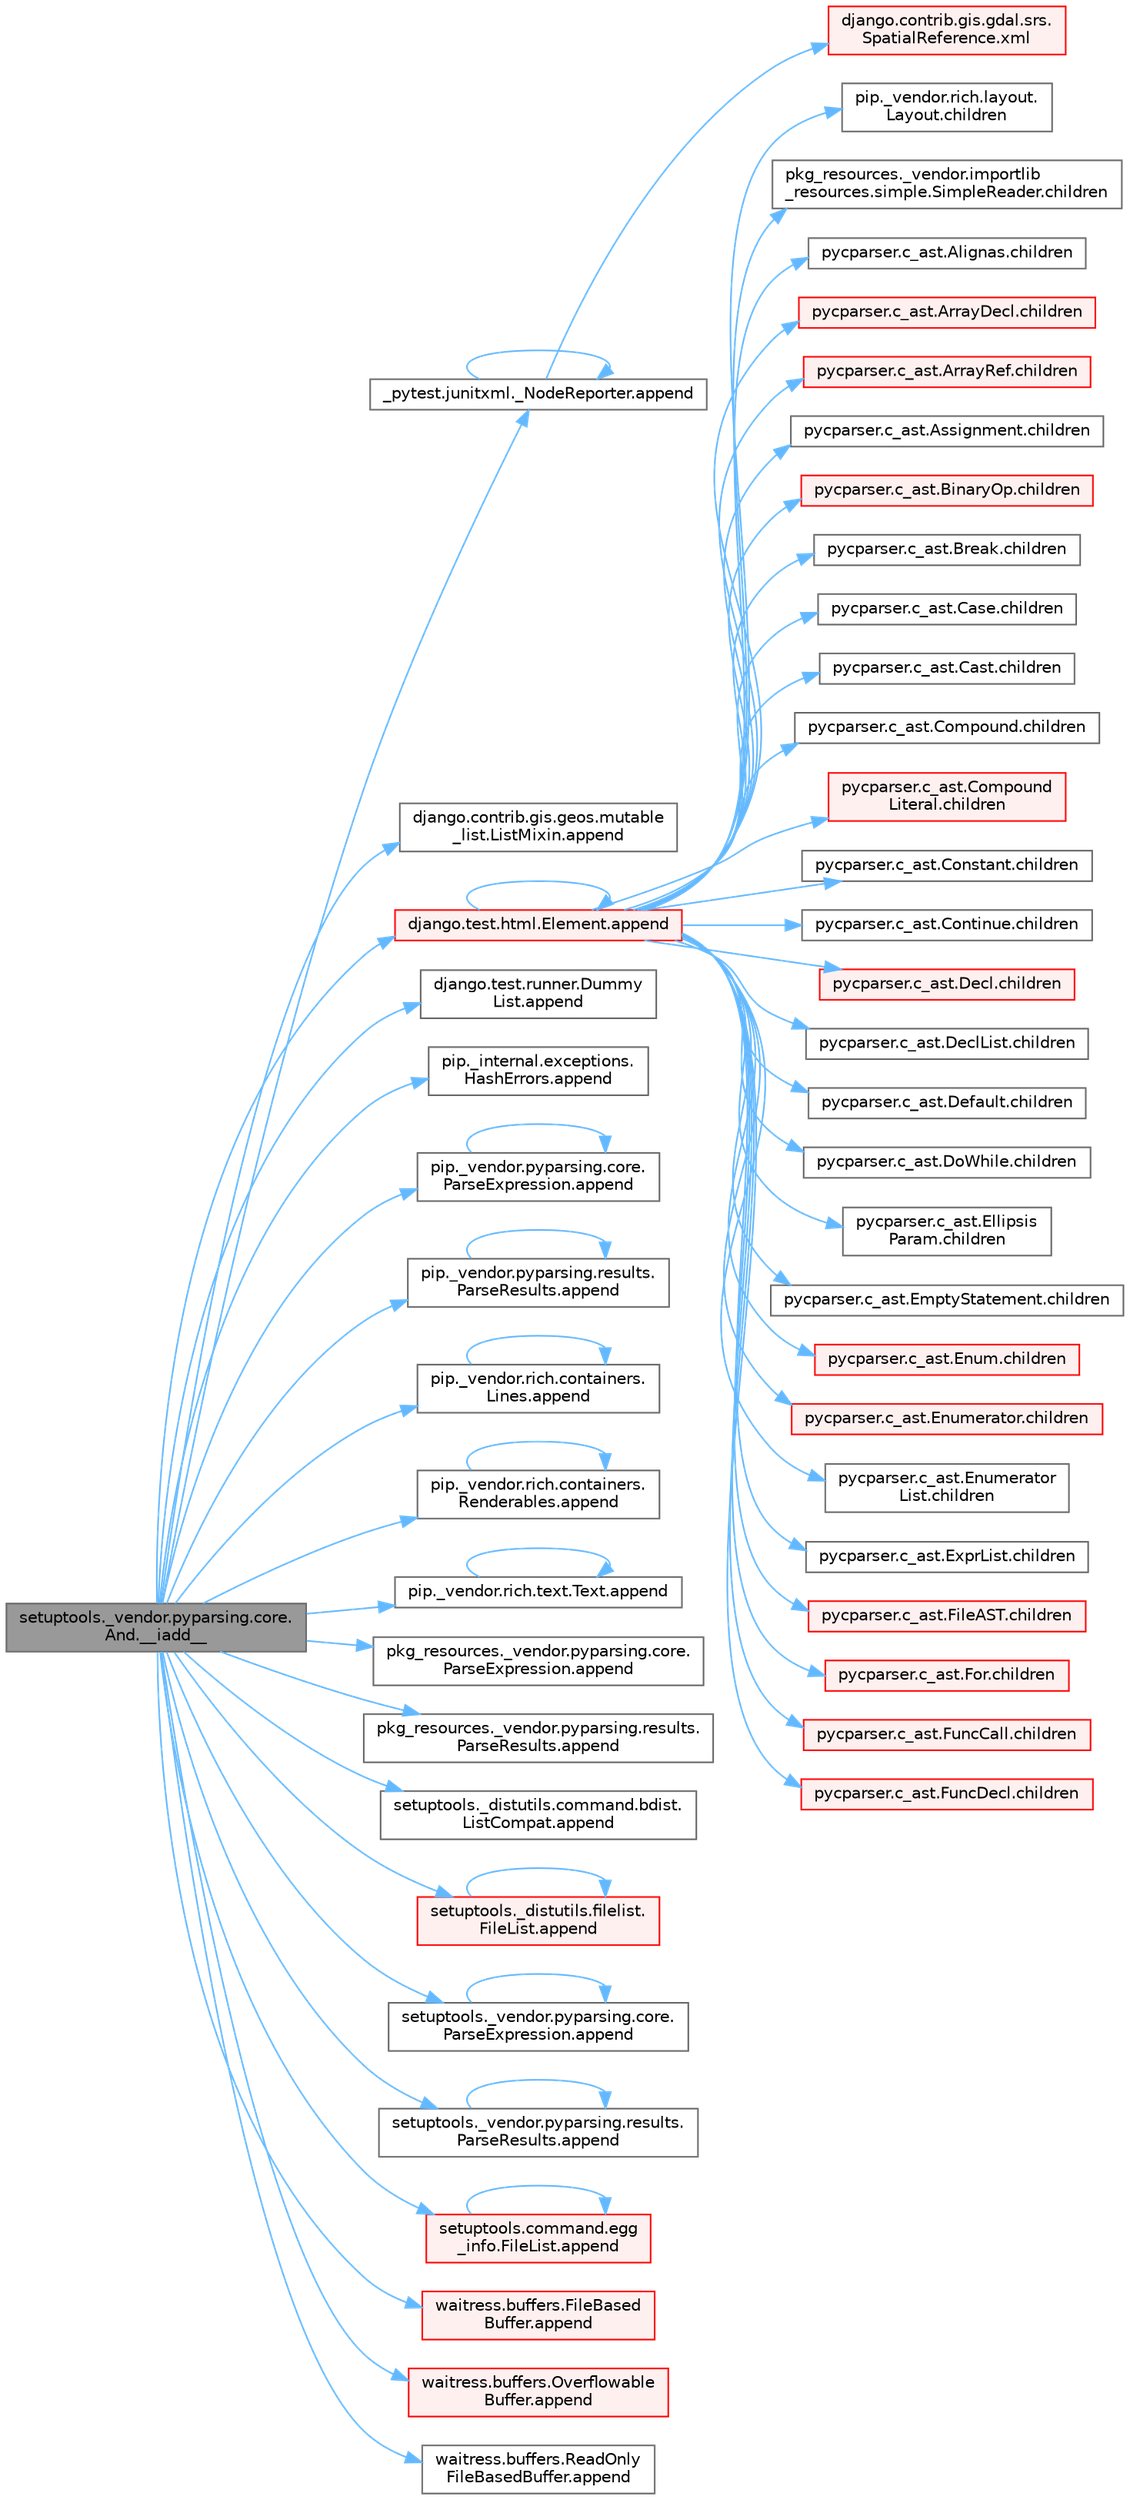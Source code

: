 digraph "setuptools._vendor.pyparsing.core.And.__iadd__"
{
 // LATEX_PDF_SIZE
  bgcolor="transparent";
  edge [fontname=Helvetica,fontsize=10,labelfontname=Helvetica,labelfontsize=10];
  node [fontname=Helvetica,fontsize=10,shape=box,height=0.2,width=0.4];
  rankdir="LR";
  Node1 [id="Node000001",label="setuptools._vendor.pyparsing.core.\lAnd.__iadd__",height=0.2,width=0.4,color="gray40", fillcolor="grey60", style="filled", fontcolor="black",tooltip=" "];
  Node1 -> Node2 [id="edge1_Node000001_Node000002",color="steelblue1",style="solid",tooltip=" "];
  Node2 [id="Node000002",label="_pytest.junitxml._NodeReporter.append",height=0.2,width=0.4,color="grey40", fillcolor="white", style="filled",URL="$class__pytest_1_1junitxml_1_1___node_reporter.html#a0d3785f487e93f5ad0249ca59e7bda5e",tooltip=" "];
  Node2 -> Node2 [id="edge2_Node000002_Node000002",color="steelblue1",style="solid",tooltip=" "];
  Node2 -> Node3 [id="edge3_Node000002_Node000003",color="steelblue1",style="solid",tooltip=" "];
  Node3 [id="Node000003",label="django.contrib.gis.gdal.srs.\lSpatialReference.xml",height=0.2,width=0.4,color="red", fillcolor="#FFF0F0", style="filled",URL="$classdjango_1_1contrib_1_1gis_1_1gdal_1_1srs_1_1_spatial_reference.html#a909d3c8bdf1de4ad7b231b87bb4dd664",tooltip=" "];
  Node1 -> Node7 [id="edge4_Node000001_Node000007",color="steelblue1",style="solid",tooltip=" "];
  Node7 [id="Node000007",label="django.contrib.gis.geos.mutable\l_list.ListMixin.append",height=0.2,width=0.4,color="grey40", fillcolor="white", style="filled",URL="$classdjango_1_1contrib_1_1gis_1_1geos_1_1mutable__list_1_1_list_mixin.html#a6e588a3294ea051832ff78d8944c4158",tooltip=" "];
  Node1 -> Node8 [id="edge5_Node000001_Node000008",color="steelblue1",style="solid",tooltip=" "];
  Node8 [id="Node000008",label="django.test.html.Element.append",height=0.2,width=0.4,color="red", fillcolor="#FFF0F0", style="filled",URL="$classdjango_1_1test_1_1html_1_1_element.html#a777b8a687c36ca1eae49eabec1963e0c",tooltip=" "];
  Node8 -> Node8 [id="edge6_Node000008_Node000008",color="steelblue1",style="solid",tooltip=" "];
  Node8 -> Node9 [id="edge7_Node000008_Node000009",color="steelblue1",style="solid",tooltip=" "];
  Node9 [id="Node000009",label="pip._vendor.rich.layout.\lLayout.children",height=0.2,width=0.4,color="grey40", fillcolor="white", style="filled",URL="$classpip_1_1__vendor_1_1rich_1_1layout_1_1_layout.html#a60c722fa3c691866d7f63f31252aa0b4",tooltip=" "];
  Node8 -> Node10 [id="edge8_Node000008_Node000010",color="steelblue1",style="solid",tooltip=" "];
  Node10 [id="Node000010",label="pkg_resources._vendor.importlib\l_resources.simple.SimpleReader.children",height=0.2,width=0.4,color="grey40", fillcolor="white", style="filled",URL="$classpkg__resources_1_1__vendor_1_1importlib__resources_1_1simple_1_1_simple_reader.html#a50c83373cfef9833d0f1ff34953802eb",tooltip=" "];
  Node8 -> Node11 [id="edge9_Node000008_Node000011",color="steelblue1",style="solid",tooltip=" "];
  Node11 [id="Node000011",label="pycparser.c_ast.Alignas.children",height=0.2,width=0.4,color="grey40", fillcolor="white", style="filled",URL="$classpycparser_1_1c__ast_1_1_alignas.html#aa2e054435ca3f8fe9b118b38e195bbbe",tooltip=" "];
  Node8 -> Node12 [id="edge10_Node000008_Node000012",color="steelblue1",style="solid",tooltip=" "];
  Node12 [id="Node000012",label="pycparser.c_ast.ArrayDecl.children",height=0.2,width=0.4,color="red", fillcolor="#FFF0F0", style="filled",URL="$classpycparser_1_1c__ast_1_1_array_decl.html#a91e13314016d59050744567fc35aa17b",tooltip=" "];
  Node8 -> Node20 [id="edge11_Node000008_Node000020",color="steelblue1",style="solid",tooltip=" "];
  Node20 [id="Node000020",label="pycparser.c_ast.ArrayRef.children",height=0.2,width=0.4,color="red", fillcolor="#FFF0F0", style="filled",URL="$classpycparser_1_1c__ast_1_1_array_ref.html#a1fdda8fe4200afc499724b1a65c1cd09",tooltip=" "];
  Node8 -> Node1946 [id="edge12_Node000008_Node001946",color="steelblue1",style="solid",tooltip=" "];
  Node1946 [id="Node001946",label="pycparser.c_ast.Assignment.children",height=0.2,width=0.4,color="grey40", fillcolor="white", style="filled",URL="$classpycparser_1_1c__ast_1_1_assignment.html#a9fc5fed38534702775cf4f15ec8cbb36",tooltip=" "];
  Node8 -> Node1947 [id="edge13_Node000008_Node001947",color="steelblue1",style="solid",tooltip=" "];
  Node1947 [id="Node001947",label="pycparser.c_ast.BinaryOp.children",height=0.2,width=0.4,color="red", fillcolor="#FFF0F0", style="filled",URL="$classpycparser_1_1c__ast_1_1_binary_op.html#aaed16ff8b93549285393aa560178f658",tooltip=" "];
  Node8 -> Node1952 [id="edge14_Node000008_Node001952",color="steelblue1",style="solid",tooltip=" "];
  Node1952 [id="Node001952",label="pycparser.c_ast.Break.children",height=0.2,width=0.4,color="grey40", fillcolor="white", style="filled",URL="$classpycparser_1_1c__ast_1_1_break.html#a4d7323719d7d852aa54dcb0897ac889f",tooltip=" "];
  Node8 -> Node1953 [id="edge15_Node000008_Node001953",color="steelblue1",style="solid",tooltip=" "];
  Node1953 [id="Node001953",label="pycparser.c_ast.Case.children",height=0.2,width=0.4,color="grey40", fillcolor="white", style="filled",URL="$classpycparser_1_1c__ast_1_1_case.html#ac4c62d0170da363ac8df6e481e3ddeca",tooltip=" "];
  Node8 -> Node1954 [id="edge16_Node000008_Node001954",color="steelblue1",style="solid",tooltip=" "];
  Node1954 [id="Node001954",label="pycparser.c_ast.Cast.children",height=0.2,width=0.4,color="grey40", fillcolor="white", style="filled",URL="$classpycparser_1_1c__ast_1_1_cast.html#a76ec94447b227f7fb01334eb0eeda11a",tooltip=" "];
  Node8 -> Node1955 [id="edge17_Node000008_Node001955",color="steelblue1",style="solid",tooltip=" "];
  Node1955 [id="Node001955",label="pycparser.c_ast.Compound.children",height=0.2,width=0.4,color="grey40", fillcolor="white", style="filled",URL="$classpycparser_1_1c__ast_1_1_compound.html#ad8e8b08f842ea2876f0de92889f470f9",tooltip=" "];
  Node8 -> Node1956 [id="edge18_Node000008_Node001956",color="steelblue1",style="solid",tooltip=" "];
  Node1956 [id="Node001956",label="pycparser.c_ast.Compound\lLiteral.children",height=0.2,width=0.4,color="red", fillcolor="#FFF0F0", style="filled",URL="$classpycparser_1_1c__ast_1_1_compound_literal.html#a6ff6a9f355d70c79e2e3b602b88bfef6",tooltip=" "];
  Node8 -> Node1960 [id="edge19_Node000008_Node001960",color="steelblue1",style="solid",tooltip=" "];
  Node1960 [id="Node001960",label="pycparser.c_ast.Constant.children",height=0.2,width=0.4,color="grey40", fillcolor="white", style="filled",URL="$classpycparser_1_1c__ast_1_1_constant.html#ac11e243b0aa748bc5aa59c98a864968b",tooltip=" "];
  Node8 -> Node1961 [id="edge20_Node000008_Node001961",color="steelblue1",style="solid",tooltip=" "];
  Node1961 [id="Node001961",label="pycparser.c_ast.Continue.children",height=0.2,width=0.4,color="grey40", fillcolor="white", style="filled",URL="$classpycparser_1_1c__ast_1_1_continue.html#af4883146c55a12c840448ce61801ed7b",tooltip=" "];
  Node8 -> Node1962 [id="edge21_Node000008_Node001962",color="steelblue1",style="solid",tooltip=" "];
  Node1962 [id="Node001962",label="pycparser.c_ast.Decl.children",height=0.2,width=0.4,color="red", fillcolor="#FFF0F0", style="filled",URL="$classpycparser_1_1c__ast_1_1_decl.html#a5daf2f7d33fdaa47905df497ebeaa745",tooltip=" "];
  Node8 -> Node1963 [id="edge22_Node000008_Node001963",color="steelblue1",style="solid",tooltip=" "];
  Node1963 [id="Node001963",label="pycparser.c_ast.DeclList.children",height=0.2,width=0.4,color="grey40", fillcolor="white", style="filled",URL="$classpycparser_1_1c__ast_1_1_decl_list.html#abb53331b88791d8cecb6995473c6a9d8",tooltip=" "];
  Node8 -> Node1964 [id="edge23_Node000008_Node001964",color="steelblue1",style="solid",tooltip=" "];
  Node1964 [id="Node001964",label="pycparser.c_ast.Default.children",height=0.2,width=0.4,color="grey40", fillcolor="white", style="filled",URL="$classpycparser_1_1c__ast_1_1_default.html#a81db6b788bda09133309893a002cec3e",tooltip=" "];
  Node8 -> Node1965 [id="edge24_Node000008_Node001965",color="steelblue1",style="solid",tooltip=" "];
  Node1965 [id="Node001965",label="pycparser.c_ast.DoWhile.children",height=0.2,width=0.4,color="grey40", fillcolor="white", style="filled",URL="$classpycparser_1_1c__ast_1_1_do_while.html#ac3b2e65e840a84727342e16c605b5cee",tooltip=" "];
  Node8 -> Node1966 [id="edge25_Node000008_Node001966",color="steelblue1",style="solid",tooltip=" "];
  Node1966 [id="Node001966",label="pycparser.c_ast.Ellipsis\lParam.children",height=0.2,width=0.4,color="grey40", fillcolor="white", style="filled",URL="$classpycparser_1_1c__ast_1_1_ellipsis_param.html#a3dc6f2a51fdba94c25d85c0c88debefa",tooltip=" "];
  Node8 -> Node1967 [id="edge26_Node000008_Node001967",color="steelblue1",style="solid",tooltip=" "];
  Node1967 [id="Node001967",label="pycparser.c_ast.EmptyStatement.children",height=0.2,width=0.4,color="grey40", fillcolor="white", style="filled",URL="$classpycparser_1_1c__ast_1_1_empty_statement.html#a77a86a9f117153a8bea24688041f48bd",tooltip=" "];
  Node8 -> Node1968 [id="edge27_Node000008_Node001968",color="steelblue1",style="solid",tooltip=" "];
  Node1968 [id="Node001968",label="pycparser.c_ast.Enum.children",height=0.2,width=0.4,color="red", fillcolor="#FFF0F0", style="filled",URL="$classpycparser_1_1c__ast_1_1_enum.html#a7a63e81ed8ae813ea8db365d05a67649",tooltip=" "];
  Node8 -> Node1982 [id="edge28_Node000008_Node001982",color="steelblue1",style="solid",tooltip=" "];
  Node1982 [id="Node001982",label="pycparser.c_ast.Enumerator.children",height=0.2,width=0.4,color="red", fillcolor="#FFF0F0", style="filled",URL="$classpycparser_1_1c__ast_1_1_enumerator.html#a96ee9f70f433cf2b3daf1d163e59d3d6",tooltip=" "];
  Node8 -> Node1983 [id="edge29_Node000008_Node001983",color="steelblue1",style="solid",tooltip=" "];
  Node1983 [id="Node001983",label="pycparser.c_ast.Enumerator\lList.children",height=0.2,width=0.4,color="grey40", fillcolor="white", style="filled",URL="$classpycparser_1_1c__ast_1_1_enumerator_list.html#a7240869382ba25ca31bed5b22a82b0ac",tooltip=" "];
  Node8 -> Node1984 [id="edge30_Node000008_Node001984",color="steelblue1",style="solid",tooltip=" "];
  Node1984 [id="Node001984",label="pycparser.c_ast.ExprList.children",height=0.2,width=0.4,color="grey40", fillcolor="white", style="filled",URL="$classpycparser_1_1c__ast_1_1_expr_list.html#a0650bcca0fc0d260072d550abe7c2177",tooltip=" "];
  Node8 -> Node1985 [id="edge31_Node000008_Node001985",color="steelblue1",style="solid",tooltip=" "];
  Node1985 [id="Node001985",label="pycparser.c_ast.FileAST.children",height=0.2,width=0.4,color="red", fillcolor="#FFF0F0", style="filled",URL="$classpycparser_1_1c__ast_1_1_file_a_s_t.html#ae7a0e8537da48a746568755c19d8aedd",tooltip=" "];
  Node8 -> Node1991 [id="edge32_Node000008_Node001991",color="steelblue1",style="solid",tooltip=" "];
  Node1991 [id="Node001991",label="pycparser.c_ast.For.children",height=0.2,width=0.4,color="red", fillcolor="#FFF0F0", style="filled",URL="$classpycparser_1_1c__ast_1_1_for.html#a215c790814d9a305fc5046fec153fbe2",tooltip=" "];
  Node8 -> Node2023 [id="edge33_Node000008_Node002023",color="steelblue1",style="solid",tooltip=" "];
  Node2023 [id="Node002023",label="pycparser.c_ast.FuncCall.children",height=0.2,width=0.4,color="red", fillcolor="#FFF0F0", style="filled",URL="$classpycparser_1_1c__ast_1_1_func_call.html#a48cef72cdf69c757d3239b4238df9295",tooltip=" "];
  Node8 -> Node2024 [id="edge34_Node000008_Node002024",color="steelblue1",style="solid",tooltip=" "];
  Node2024 [id="Node002024",label="pycparser.c_ast.FuncDecl.children",height=0.2,width=0.4,color="red", fillcolor="#FFF0F0", style="filled",URL="$classpycparser_1_1c__ast_1_1_func_decl.html#a0de29afa96d07cb3b062f3752e90601e",tooltip=" "];
  Node1 -> Node2463 [id="edge35_Node000001_Node002463",color="steelblue1",style="solid",tooltip=" "];
  Node2463 [id="Node002463",label="django.test.runner.Dummy\lList.append",height=0.2,width=0.4,color="grey40", fillcolor="white", style="filled",URL="$classdjango_1_1test_1_1runner_1_1_dummy_list.html#aa8ad44b98de8efc946e8bbb7e1913e0b",tooltip=" "];
  Node1 -> Node2464 [id="edge36_Node000001_Node002464",color="steelblue1",style="solid",tooltip=" "];
  Node2464 [id="Node002464",label="pip._internal.exceptions.\lHashErrors.append",height=0.2,width=0.4,color="grey40", fillcolor="white", style="filled",URL="$classpip_1_1__internal_1_1exceptions_1_1_hash_errors.html#a9519d1619774a4354693040643bf695f",tooltip=" "];
  Node1 -> Node2465 [id="edge37_Node000001_Node002465",color="steelblue1",style="solid",tooltip=" "];
  Node2465 [id="Node002465",label="pip._vendor.pyparsing.core.\lParseExpression.append",height=0.2,width=0.4,color="grey40", fillcolor="white", style="filled",URL="$classpip_1_1__vendor_1_1pyparsing_1_1core_1_1_parse_expression.html#a5391d96d872c38546024c638f8d19320",tooltip=" "];
  Node2465 -> Node2465 [id="edge38_Node002465_Node002465",color="steelblue1",style="solid",tooltip=" "];
  Node1 -> Node2466 [id="edge39_Node000001_Node002466",color="steelblue1",style="solid",tooltip=" "];
  Node2466 [id="Node002466",label="pip._vendor.pyparsing.results.\lParseResults.append",height=0.2,width=0.4,color="grey40", fillcolor="white", style="filled",URL="$classpip_1_1__vendor_1_1pyparsing_1_1results_1_1_parse_results.html#a1769e3a18e6183e7b515ae5d877ccf2c",tooltip=" "];
  Node2466 -> Node2466 [id="edge40_Node002466_Node002466",color="steelblue1",style="solid",tooltip=" "];
  Node1 -> Node2467 [id="edge41_Node000001_Node002467",color="steelblue1",style="solid",tooltip=" "];
  Node2467 [id="Node002467",label="pip._vendor.rich.containers.\lLines.append",height=0.2,width=0.4,color="grey40", fillcolor="white", style="filled",URL="$classpip_1_1__vendor_1_1rich_1_1containers_1_1_lines.html#aff4b2a3774cbf79a01aef7d63a59e369",tooltip=" "];
  Node2467 -> Node2467 [id="edge42_Node002467_Node002467",color="steelblue1",style="solid",tooltip=" "];
  Node1 -> Node2468 [id="edge43_Node000001_Node002468",color="steelblue1",style="solid",tooltip=" "];
  Node2468 [id="Node002468",label="pip._vendor.rich.containers.\lRenderables.append",height=0.2,width=0.4,color="grey40", fillcolor="white", style="filled",URL="$classpip_1_1__vendor_1_1rich_1_1containers_1_1_renderables.html#a0dfe848a00b624ef9561a72925b266a1",tooltip=" "];
  Node2468 -> Node2468 [id="edge44_Node002468_Node002468",color="steelblue1",style="solid",tooltip=" "];
  Node1 -> Node2469 [id="edge45_Node000001_Node002469",color="steelblue1",style="solid",tooltip=" "];
  Node2469 [id="Node002469",label="pip._vendor.rich.text.Text.append",height=0.2,width=0.4,color="grey40", fillcolor="white", style="filled",URL="$classpip_1_1__vendor_1_1rich_1_1text_1_1_text.html#ac50e796231ea0bcbefd7fdda378ae2d0",tooltip=" "];
  Node2469 -> Node2469 [id="edge46_Node002469_Node002469",color="steelblue1",style="solid",tooltip=" "];
  Node1 -> Node2470 [id="edge47_Node000001_Node002470",color="steelblue1",style="solid",tooltip=" "];
  Node2470 [id="Node002470",label="pkg_resources._vendor.pyparsing.core.\lParseExpression.append",height=0.2,width=0.4,color="grey40", fillcolor="white", style="filled",URL="$classpkg__resources_1_1__vendor_1_1pyparsing_1_1core_1_1_parse_expression.html#adf2aceeef4bcf571b1ead3887b141c55",tooltip=" "];
  Node1 -> Node2471 [id="edge48_Node000001_Node002471",color="steelblue1",style="solid",tooltip=" "];
  Node2471 [id="Node002471",label="pkg_resources._vendor.pyparsing.results.\lParseResults.append",height=0.2,width=0.4,color="grey40", fillcolor="white", style="filled",URL="$classpkg__resources_1_1__vendor_1_1pyparsing_1_1results_1_1_parse_results.html#ad04399ef1413da47879c6bd5e3112f9c",tooltip=" "];
  Node1 -> Node2472 [id="edge49_Node000001_Node002472",color="steelblue1",style="solid",tooltip=" "];
  Node2472 [id="Node002472",label="setuptools._distutils.command.bdist.\lListCompat.append",height=0.2,width=0.4,color="grey40", fillcolor="white", style="filled",URL="$classsetuptools_1_1__distutils_1_1command_1_1bdist_1_1_list_compat.html#a71969fcaf7e65a8617c14462b65bc66f",tooltip=" "];
  Node1 -> Node2473 [id="edge50_Node000001_Node002473",color="steelblue1",style="solid",tooltip=" "];
  Node2473 [id="Node002473",label="setuptools._distutils.filelist.\lFileList.append",height=0.2,width=0.4,color="red", fillcolor="#FFF0F0", style="filled",URL="$classsetuptools_1_1__distutils_1_1filelist_1_1_file_list.html#aa9ee6398f54c690ec1af5df79fb1fbac",tooltip=" "];
  Node2473 -> Node2473 [id="edge51_Node002473_Node002473",color="steelblue1",style="solid",tooltip=" "];
  Node1 -> Node2474 [id="edge52_Node000001_Node002474",color="steelblue1",style="solid",tooltip=" "];
  Node2474 [id="Node002474",label="setuptools._vendor.pyparsing.core.\lParseExpression.append",height=0.2,width=0.4,color="grey40", fillcolor="white", style="filled",URL="$classsetuptools_1_1__vendor_1_1pyparsing_1_1core_1_1_parse_expression.html#afdaa9ae90fd33a1499cc292ad535a140",tooltip=" "];
  Node2474 -> Node2474 [id="edge53_Node002474_Node002474",color="steelblue1",style="solid",tooltip=" "];
  Node1 -> Node2475 [id="edge54_Node000001_Node002475",color="steelblue1",style="solid",tooltip=" "];
  Node2475 [id="Node002475",label="setuptools._vendor.pyparsing.results.\lParseResults.append",height=0.2,width=0.4,color="grey40", fillcolor="white", style="filled",URL="$classsetuptools_1_1__vendor_1_1pyparsing_1_1results_1_1_parse_results.html#a349f73c43f7cd106c5cb4ec2e3b5f95e",tooltip=" "];
  Node2475 -> Node2475 [id="edge55_Node002475_Node002475",color="steelblue1",style="solid",tooltip=" "];
  Node1 -> Node2476 [id="edge56_Node000001_Node002476",color="steelblue1",style="solid",tooltip=" "];
  Node2476 [id="Node002476",label="setuptools.command.egg\l_info.FileList.append",height=0.2,width=0.4,color="red", fillcolor="#FFF0F0", style="filled",URL="$classsetuptools_1_1command_1_1egg__info_1_1_file_list.html#a824a1cbf2a36d3079c6f24506056cf44",tooltip=" "];
  Node2476 -> Node2476 [id="edge57_Node002476_Node002476",color="steelblue1",style="solid",tooltip=" "];
  Node1 -> Node2478 [id="edge58_Node000001_Node002478",color="steelblue1",style="solid",tooltip=" "];
  Node2478 [id="Node002478",label="waitress.buffers.FileBased\lBuffer.append",height=0.2,width=0.4,color="red", fillcolor="#FFF0F0", style="filled",URL="$classwaitress_1_1buffers_1_1_file_based_buffer.html#a7ba030f652e5407c4ffc751e7e6dc5aa",tooltip=" "];
  Node1 -> Node2479 [id="edge59_Node000001_Node002479",color="steelblue1",style="solid",tooltip=" "];
  Node2479 [id="Node002479",label="waitress.buffers.Overflowable\lBuffer.append",height=0.2,width=0.4,color="red", fillcolor="#FFF0F0", style="filled",URL="$classwaitress_1_1buffers_1_1_overflowable_buffer.html#a7cdf1d76178eff78a4d79599c2717d55",tooltip=" "];
  Node1 -> Node2480 [id="edge60_Node000001_Node002480",color="steelblue1",style="solid",tooltip=" "];
  Node2480 [id="Node002480",label="waitress.buffers.ReadOnly\lFileBasedBuffer.append",height=0.2,width=0.4,color="grey40", fillcolor="white", style="filled",URL="$classwaitress_1_1buffers_1_1_read_only_file_based_buffer.html#a0f7710f7568e7bc591fb2a3da3874b5f",tooltip=" "];
}
